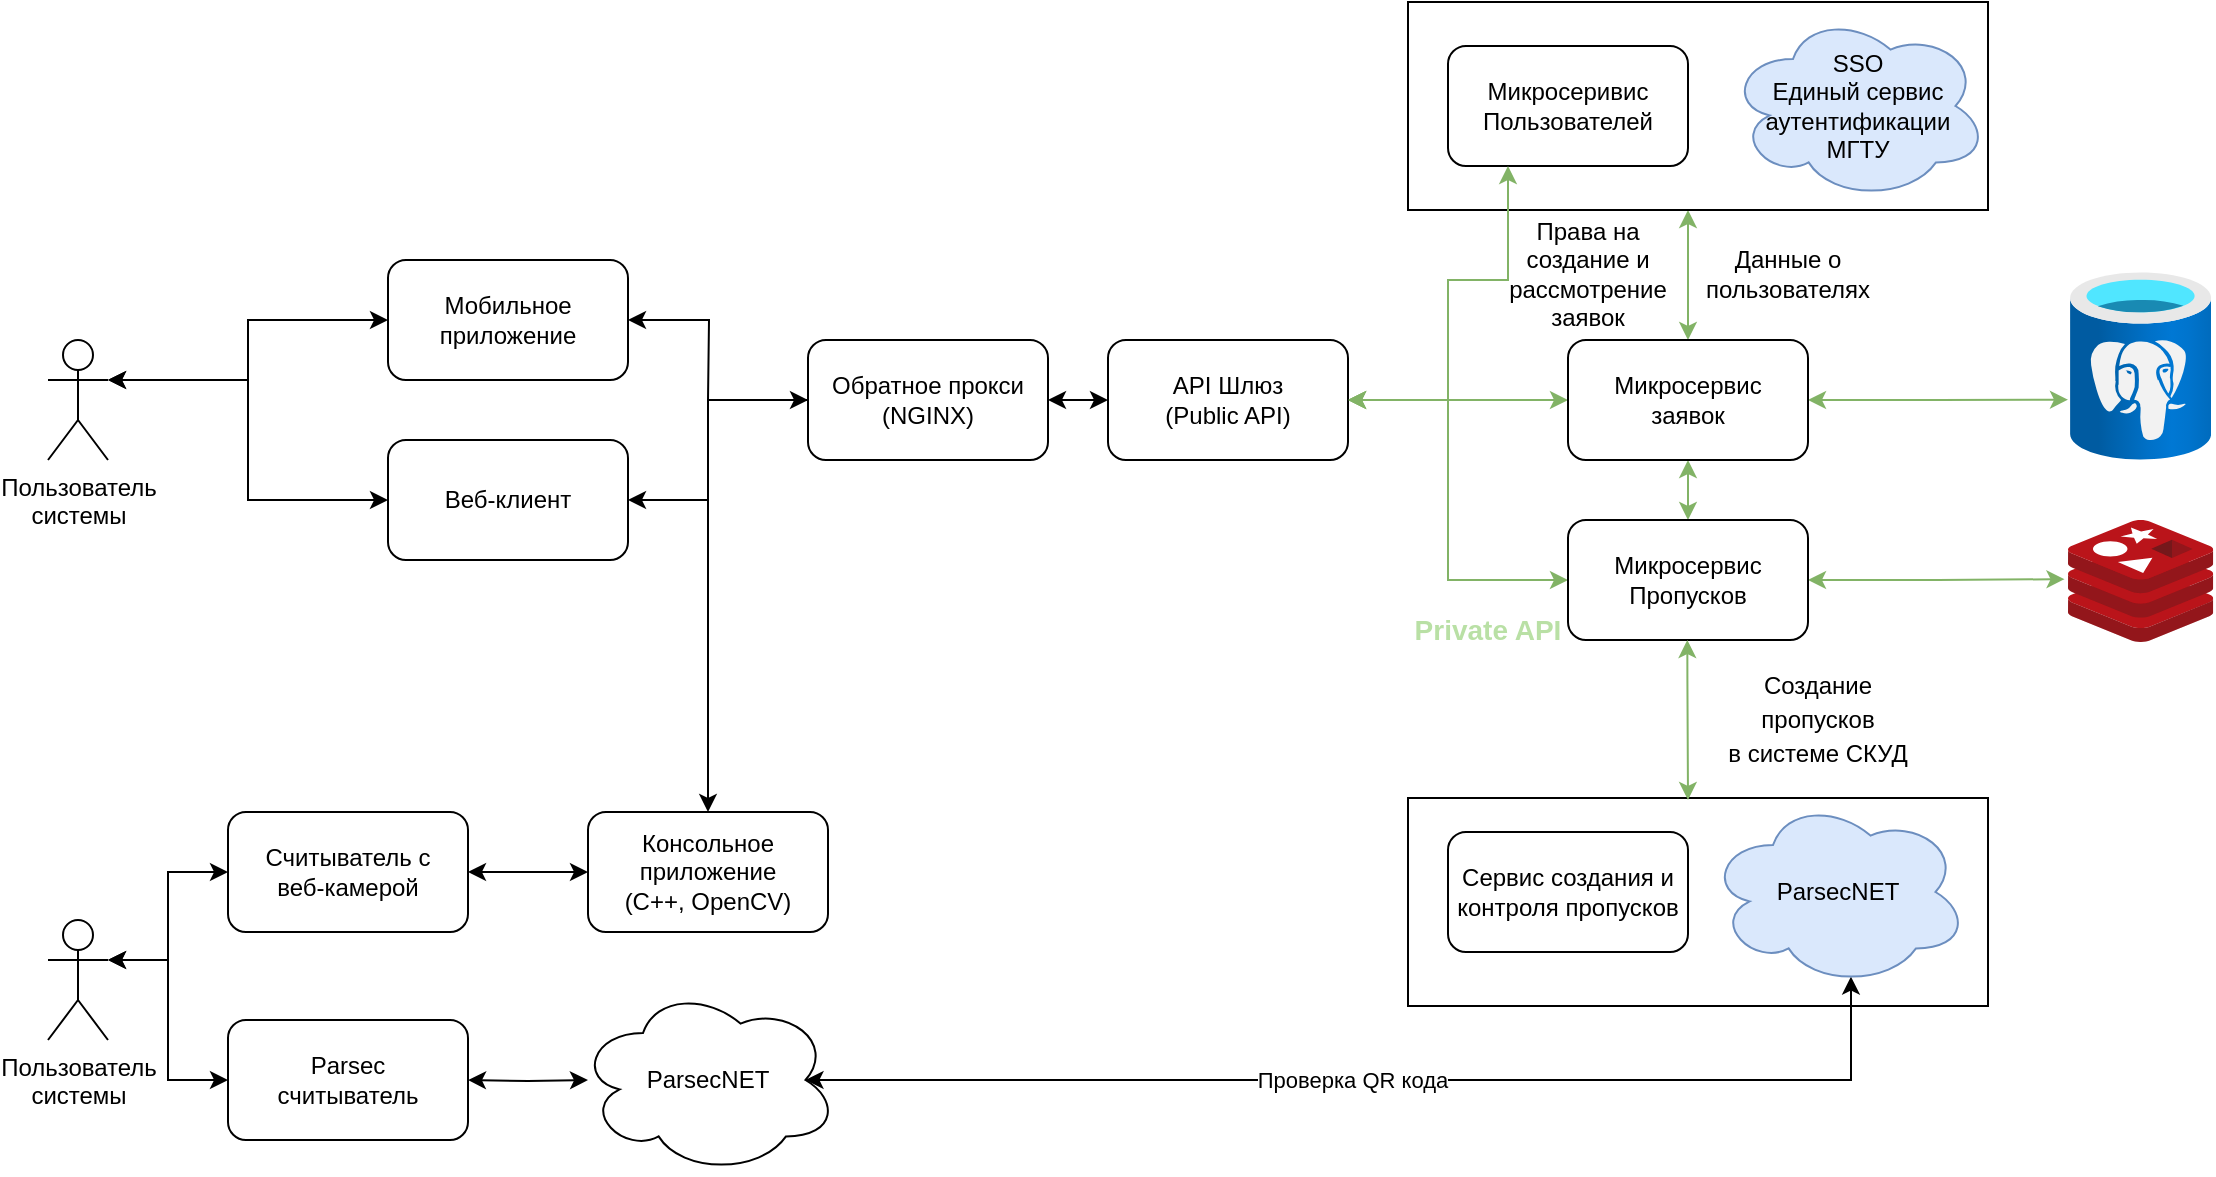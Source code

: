 <mxfile version="17.1.1" type="github">
  <diagram id="SW4DfvEqGbZ3StJW-6-M" name="Page-1">
    <mxGraphModel dx="68" dy="683" grid="1" gridSize="10" guides="1" tooltips="1" connect="1" arrows="1" fold="1" page="1" pageScale="1" pageWidth="1169" pageHeight="827" math="0" shadow="0">
      <root>
        <mxCell id="0" />
        <mxCell id="1" parent="0" />
        <mxCell id="0ASeBLusxYy_lWqm8Vvi-58" value="" style="edgeStyle=orthogonalEdgeStyle;rounded=0;orthogonalLoop=1;jettySize=auto;html=1;fontSize=12;fontColor=#000000;startArrow=classic;startFill=1;endArrow=classic;endFill=1;strokeWidth=1;fillColor=#d5e8d4;strokeColor=#82b366;" edge="1" parent="1" source="0ASeBLusxYy_lWqm8Vvi-57" target="0ASeBLusxYy_lWqm8Vvi-13">
          <mxGeometry relative="1" as="geometry">
            <Array as="points">
              <mxPoint x="2050" y="210" />
              <mxPoint x="2050" y="210" />
            </Array>
          </mxGeometry>
        </mxCell>
        <mxCell id="0ASeBLusxYy_lWqm8Vvi-57" value="" style="rounded=0;whiteSpace=wrap;html=1;fontSize=12;fontColor=#000000;" vertex="1" parent="1">
          <mxGeometry x="1910" y="71" width="290" height="104" as="geometry" />
        </mxCell>
        <mxCell id="0ASeBLusxYy_lWqm8Vvi-54" value="" style="rounded=0;whiteSpace=wrap;html=1;fontSize=12;fontColor=#000000;" vertex="1" parent="1">
          <mxGeometry x="1910" y="469" width="290" height="104" as="geometry" />
        </mxCell>
        <mxCell id="IJb-e8eg-xS6ZChyu8Ve-141" style="edgeStyle=orthogonalEdgeStyle;rounded=0;orthogonalLoop=1;jettySize=auto;html=1;startArrow=classic;startFill=1;strokeWidth=1;entryX=0;entryY=0.5;entryDx=0;entryDy=0;exitX=1;exitY=0.5;exitDx=0;exitDy=0;" parent="1" source="0ASeBLusxYy_lWqm8Vvi-7" target="IJb-e8eg-xS6ZChyu8Ve-163" edge="1">
          <mxGeometry relative="1" as="geometry">
            <mxPoint x="1430.78" y="506" as="targetPoint" />
            <mxPoint x="1390" y="506" as="sourcePoint" />
          </mxGeometry>
        </mxCell>
        <mxCell id="0ASeBLusxYy_lWqm8Vvi-41" style="edgeStyle=orthogonalEdgeStyle;rounded=0;orthogonalLoop=1;jettySize=auto;html=1;exitX=1;exitY=0.5;exitDx=0;exitDy=0;entryX=0;entryY=0.5;entryDx=0;entryDy=0;startArrow=classic;startFill=1;endArrow=classic;endFill=1;strokeWidth=1;fillColor=#d5e8d4;strokeColor=#82b366;" edge="1" parent="1" source="IJb-e8eg-xS6ZChyu8Ve-150" target="0ASeBLusxYy_lWqm8Vvi-13">
          <mxGeometry relative="1" as="geometry" />
        </mxCell>
        <mxCell id="0ASeBLusxYy_lWqm8Vvi-42" style="edgeStyle=orthogonalEdgeStyle;rounded=0;orthogonalLoop=1;jettySize=auto;html=1;exitX=1;exitY=0.5;exitDx=0;exitDy=0;entryX=0;entryY=0.5;entryDx=0;entryDy=0;startArrow=classic;startFill=1;endArrow=classic;endFill=1;strokeWidth=1;fillColor=#d5e8d4;strokeColor=#82b366;" edge="1" parent="1" source="IJb-e8eg-xS6ZChyu8Ve-150" target="0ASeBLusxYy_lWqm8Vvi-14">
          <mxGeometry relative="1" as="geometry">
            <Array as="points">
              <mxPoint x="1930" y="270" />
              <mxPoint x="1930" y="360" />
            </Array>
          </mxGeometry>
        </mxCell>
        <mxCell id="IJb-e8eg-xS6ZChyu8Ve-150" value="API Шлюз&lt;br&gt;(Public API)" style="rounded=1;whiteSpace=wrap;html=1;" parent="1" vertex="1">
          <mxGeometry x="1760" y="240" width="120" height="60" as="geometry" />
        </mxCell>
        <mxCell id="0ASeBLusxYy_lWqm8Vvi-35" style="edgeStyle=orthogonalEdgeStyle;rounded=0;orthogonalLoop=1;jettySize=auto;html=1;exitX=1;exitY=0.5;exitDx=0;exitDy=0;startArrow=classic;startFill=1;strokeWidth=1;endArrow=none;endFill=0;entryX=0;entryY=0.5;entryDx=0;entryDy=0;" edge="1" parent="1" source="IJb-e8eg-xS6ZChyu8Ve-155" target="0ASeBLusxYy_lWqm8Vvi-1">
          <mxGeometry relative="1" as="geometry">
            <mxPoint x="1590" y="270" as="targetPoint" />
            <Array as="points">
              <mxPoint x="1560" y="320" />
              <mxPoint x="1560" y="270" />
            </Array>
          </mxGeometry>
        </mxCell>
        <mxCell id="0ASeBLusxYy_lWqm8Vvi-37" style="edgeStyle=orthogonalEdgeStyle;rounded=0;orthogonalLoop=1;jettySize=auto;html=1;exitX=0;exitY=0.5;exitDx=0;exitDy=0;startArrow=classic;startFill=1;endArrow=classic;endFill=1;strokeWidth=1;entryX=1;entryY=0.333;entryDx=0;entryDy=0;entryPerimeter=0;" edge="1" parent="1" source="IJb-e8eg-xS6ZChyu8Ve-155" target="0ASeBLusxYy_lWqm8Vvi-2">
          <mxGeometry relative="1" as="geometry">
            <mxPoint x="1310" y="320" as="targetPoint" />
          </mxGeometry>
        </mxCell>
        <mxCell id="IJb-e8eg-xS6ZChyu8Ve-155" value="Веб-клиент" style="rounded=1;whiteSpace=wrap;html=1;" parent="1" vertex="1">
          <mxGeometry x="1400" y="290" width="120" height="60" as="geometry" />
        </mxCell>
        <mxCell id="0ASeBLusxYy_lWqm8Vvi-36" style="edgeStyle=orthogonalEdgeStyle;rounded=0;orthogonalLoop=1;jettySize=auto;html=1;exitX=1;exitY=0.5;exitDx=0;exitDy=0;startArrow=classic;startFill=1;endArrow=none;endFill=0;strokeWidth=1;" edge="1" parent="1" source="IJb-e8eg-xS6ZChyu8Ve-157">
          <mxGeometry relative="1" as="geometry">
            <mxPoint x="1560" y="270" as="targetPoint" />
          </mxGeometry>
        </mxCell>
        <mxCell id="IJb-e8eg-xS6ZChyu8Ve-157" value="Мобильное приложение" style="rounded=1;whiteSpace=wrap;html=1;" parent="1" vertex="1">
          <mxGeometry x="1400" y="200" width="120" height="60" as="geometry" />
        </mxCell>
        <mxCell id="IJb-e8eg-xS6ZChyu8Ve-159" value="" style="endArrow=classic;html=1;rounded=0;startArrow=classic;startFill=1;exitX=1;exitY=0.333;exitDx=0;exitDy=0;exitPerimeter=0;" parent="1" source="0ASeBLusxYy_lWqm8Vvi-2" edge="1">
          <mxGeometry width="50" height="50" relative="1" as="geometry">
            <mxPoint x="1310" y="230" as="sourcePoint" />
            <mxPoint x="1400" y="230" as="targetPoint" />
            <Array as="points">
              <mxPoint x="1330" y="260" />
              <mxPoint x="1330" y="230" />
            </Array>
          </mxGeometry>
        </mxCell>
        <mxCell id="0ASeBLusxYy_lWqm8Vvi-53" style="edgeStyle=orthogonalEdgeStyle;rounded=0;orthogonalLoop=1;jettySize=auto;html=1;exitX=0.5;exitY=0;exitDx=0;exitDy=0;entryX=0;entryY=0.5;entryDx=0;entryDy=0;fontSize=12;fontColor=#000000;startArrow=classic;startFill=1;endArrow=classic;endFill=1;strokeWidth=1;" edge="1" parent="1" source="IJb-e8eg-xS6ZChyu8Ve-163" target="0ASeBLusxYy_lWqm8Vvi-1">
          <mxGeometry relative="1" as="geometry">
            <Array as="points">
              <mxPoint x="1560" y="476" />
              <mxPoint x="1560" y="270" />
            </Array>
          </mxGeometry>
        </mxCell>
        <mxCell id="IJb-e8eg-xS6ZChyu8Ve-163" value="Консольное приложение&lt;br&gt;(C++, OpenCV)" style="rounded=1;whiteSpace=wrap;html=1;" parent="1" vertex="1">
          <mxGeometry x="1500.0" y="476" width="120" height="60" as="geometry" />
        </mxCell>
        <mxCell id="0ASeBLusxYy_lWqm8Vvi-33" style="edgeStyle=orthogonalEdgeStyle;rounded=0;orthogonalLoop=1;jettySize=auto;html=1;exitX=1;exitY=0.5;exitDx=0;exitDy=0;startArrow=classic;startFill=1;strokeWidth=1;" edge="1" parent="1" source="0ASeBLusxYy_lWqm8Vvi-1" target="IJb-e8eg-xS6ZChyu8Ve-150">
          <mxGeometry relative="1" as="geometry" />
        </mxCell>
        <mxCell id="0ASeBLusxYy_lWqm8Vvi-1" value="Обратное прокси&lt;br&gt;(NGINX)" style="rounded=1;whiteSpace=wrap;html=1;" vertex="1" parent="1">
          <mxGeometry x="1610" y="240" width="120" height="60" as="geometry" />
        </mxCell>
        <mxCell id="0ASeBLusxYy_lWqm8Vvi-2" value="Пользователь&lt;br&gt;системы" style="shape=umlActor;verticalLabelPosition=bottom;verticalAlign=top;html=1;outlineConnect=0;" vertex="1" parent="1">
          <mxGeometry x="1230" y="240" width="30" height="60" as="geometry" />
        </mxCell>
        <mxCell id="0ASeBLusxYy_lWqm8Vvi-7" value="Считыватель с &lt;br&gt;веб-камерой" style="rounded=1;whiteSpace=wrap;html=1;" vertex="1" parent="1">
          <mxGeometry x="1320.0" y="476" width="120" height="60" as="geometry" />
        </mxCell>
        <mxCell id="0ASeBLusxYy_lWqm8Vvi-8" value="Parsec&lt;br&gt;считыватель" style="rounded=1;whiteSpace=wrap;html=1;" vertex="1" parent="1">
          <mxGeometry x="1320.0" y="580" width="120" height="60" as="geometry" />
        </mxCell>
        <mxCell id="0ASeBLusxYy_lWqm8Vvi-11" value="Микросеривис&lt;br&gt;Пользователей" style="rounded=1;whiteSpace=wrap;html=1;" vertex="1" parent="1">
          <mxGeometry x="1930" y="93" width="120" height="60" as="geometry" />
        </mxCell>
        <mxCell id="0ASeBLusxYy_lWqm8Vvi-63" style="edgeStyle=orthogonalEdgeStyle;rounded=0;orthogonalLoop=1;jettySize=auto;html=1;exitX=0.5;exitY=1;exitDx=0;exitDy=0;entryX=0.5;entryY=0;entryDx=0;entryDy=0;fontSize=12;fontColor=#000000;startArrow=classic;startFill=1;endArrow=classic;endFill=1;strokeWidth=1;fillColor=#d5e8d4;strokeColor=#82b366;" edge="1" parent="1" source="0ASeBLusxYy_lWqm8Vvi-13" target="0ASeBLusxYy_lWqm8Vvi-14">
          <mxGeometry relative="1" as="geometry" />
        </mxCell>
        <mxCell id="0ASeBLusxYy_lWqm8Vvi-64" style="edgeStyle=orthogonalEdgeStyle;rounded=0;orthogonalLoop=1;jettySize=auto;html=1;exitX=1;exitY=0.5;exitDx=0;exitDy=0;fontSize=12;fontColor=#000000;startArrow=classic;startFill=1;endArrow=classic;endFill=1;strokeWidth=1;fillColor=#d5e8d4;strokeColor=#82b366;" edge="1" parent="1" source="0ASeBLusxYy_lWqm8Vvi-13">
          <mxGeometry relative="1" as="geometry">
            <mxPoint x="2240" y="269.857" as="targetPoint" />
          </mxGeometry>
        </mxCell>
        <mxCell id="0ASeBLusxYy_lWqm8Vvi-13" value="Микросервис&lt;br&gt;заявок" style="rounded=1;whiteSpace=wrap;html=1;" vertex="1" parent="1">
          <mxGeometry x="1990" y="240" width="120" height="60" as="geometry" />
        </mxCell>
        <mxCell id="0ASeBLusxYy_lWqm8Vvi-65" style="edgeStyle=orthogonalEdgeStyle;rounded=0;orthogonalLoop=1;jettySize=auto;html=1;exitX=1;exitY=0.5;exitDx=0;exitDy=0;entryX=-0.024;entryY=0.485;entryDx=0;entryDy=0;entryPerimeter=0;fontSize=12;fontColor=#000000;startArrow=classic;startFill=1;endArrow=classic;endFill=1;strokeWidth=1;fillColor=#d5e8d4;strokeColor=#82b366;" edge="1" parent="1" source="0ASeBLusxYy_lWqm8Vvi-14" target="0ASeBLusxYy_lWqm8Vvi-31">
          <mxGeometry relative="1" as="geometry" />
        </mxCell>
        <mxCell id="0ASeBLusxYy_lWqm8Vvi-14" value="Микросервис&lt;br&gt;Пропусков" style="rounded=1;whiteSpace=wrap;html=1;" vertex="1" parent="1">
          <mxGeometry x="1990" y="330" width="120" height="60" as="geometry" />
        </mxCell>
        <mxCell id="0ASeBLusxYy_lWqm8Vvi-15" value="Сервис создания и контроля пропусков" style="rounded=1;whiteSpace=wrap;html=1;" vertex="1" parent="1">
          <mxGeometry x="1930" y="486" width="120" height="60" as="geometry" />
        </mxCell>
        <mxCell id="0ASeBLusxYy_lWqm8Vvi-24" style="edgeStyle=orthogonalEdgeStyle;rounded=0;orthogonalLoop=1;jettySize=auto;html=1;exitX=0.875;exitY=0.5;exitDx=0;exitDy=0;exitPerimeter=0;entryX=0.55;entryY=0.95;entryDx=0;entryDy=0;entryPerimeter=0;startArrow=classic;startFill=1;strokeWidth=1;" edge="1" parent="1" source="0ASeBLusxYy_lWqm8Vvi-21" target="0ASeBLusxYy_lWqm8Vvi-23">
          <mxGeometry relative="1" as="geometry">
            <Array as="points">
              <mxPoint x="2132" y="610" />
            </Array>
          </mxGeometry>
        </mxCell>
        <mxCell id="0ASeBLusxYy_lWqm8Vvi-25" value="Проверка QR кода" style="edgeLabel;html=1;align=center;verticalAlign=middle;resizable=0;points=[];" vertex="1" connectable="0" parent="0ASeBLusxYy_lWqm8Vvi-24">
          <mxGeometry x="-0.426" y="-1" relative="1" as="geometry">
            <mxPoint x="108" y="-1" as="offset" />
          </mxGeometry>
        </mxCell>
        <mxCell id="0ASeBLusxYy_lWqm8Vvi-46" value="" style="edgeStyle=orthogonalEdgeStyle;rounded=0;orthogonalLoop=1;jettySize=auto;html=1;fontSize=14;fontColor=#B9E0A5;startArrow=classic;startFill=1;endArrow=classic;endFill=1;strokeWidth=1;" edge="1" parent="1" target="0ASeBLusxYy_lWqm8Vvi-8">
          <mxGeometry relative="1" as="geometry">
            <mxPoint x="1500" y="610" as="sourcePoint" />
          </mxGeometry>
        </mxCell>
        <mxCell id="0ASeBLusxYy_lWqm8Vvi-21" value="&lt;span&gt;ParsecNET&lt;/span&gt;" style="ellipse;shape=cloud;whiteSpace=wrap;html=1;" vertex="1" parent="1">
          <mxGeometry x="1495" y="563" width="130" height="94" as="geometry" />
        </mxCell>
        <mxCell id="0ASeBLusxYy_lWqm8Vvi-23" value="ParsecNET" style="ellipse;shape=cloud;whiteSpace=wrap;html=1;fillColor=#dae8fc;strokeColor=#6c8ebf;" vertex="1" parent="1">
          <mxGeometry x="2060" y="469" width="130" height="94" as="geometry" />
        </mxCell>
        <mxCell id="0ASeBLusxYy_lWqm8Vvi-30" value="" style="aspect=fixed;html=1;points=[];align=center;image;fontSize=12;image=img/lib/azure2/databases/Azure_Database_PostgreSQL_Server.svg;" vertex="1" parent="1">
          <mxGeometry x="2241.06" y="206" width="70.5" height="94" as="geometry" />
        </mxCell>
        <mxCell id="0ASeBLusxYy_lWqm8Vvi-31" value="" style="sketch=0;aspect=fixed;html=1;points=[];align=center;image;fontSize=12;image=img/lib/mscae/Cache_Redis_Product.svg;" vertex="1" parent="1">
          <mxGeometry x="2240" y="330" width="72.62" height="61" as="geometry" />
        </mxCell>
        <mxCell id="0ASeBLusxYy_lWqm8Vvi-45" value="&lt;b&gt;&lt;font style=&quot;font-size: 14px&quot; color=&quot;#b9e0a5&quot;&gt;Private API&lt;/font&gt;&lt;/b&gt;" style="text;html=1;strokeColor=none;fillColor=none;align=center;verticalAlign=middle;whiteSpace=wrap;rounded=0;" vertex="1" parent="1">
          <mxGeometry x="1910" y="370" width="80" height="30" as="geometry" />
        </mxCell>
        <mxCell id="0ASeBLusxYy_lWqm8Vvi-49" style="edgeStyle=orthogonalEdgeStyle;rounded=0;orthogonalLoop=1;jettySize=auto;html=1;startArrow=classic;startFill=1;endArrow=classic;endFill=1;strokeWidth=1;fillColor=#d5e8d4;strokeColor=#82b366;" edge="1" parent="1">
          <mxGeometry relative="1" as="geometry">
            <mxPoint x="2049.66" y="390" as="sourcePoint" />
            <mxPoint x="2050" y="470" as="targetPoint" />
            <Array as="points">
              <mxPoint x="2050" y="410" />
              <mxPoint x="2050" y="410" />
            </Array>
          </mxGeometry>
        </mxCell>
        <mxCell id="0ASeBLusxYy_lWqm8Vvi-50" value="&lt;font color=&quot;#000000&quot; style=&quot;font-size: 12px&quot;&gt;Создание пропусков&lt;br&gt;в системе СКУД&lt;br&gt;&lt;/font&gt;" style="text;html=1;strokeColor=none;fillColor=none;align=center;verticalAlign=middle;whiteSpace=wrap;rounded=0;fontSize=14;fontColor=#B9E0A5;" vertex="1" parent="1">
          <mxGeometry x="2060" y="414" width="110" height="30" as="geometry" />
        </mxCell>
        <mxCell id="0ASeBLusxYy_lWqm8Vvi-55" value="SSO&lt;br&gt;Единый сервис аутентификации&lt;br&gt;МГТУ" style="ellipse;shape=cloud;whiteSpace=wrap;html=1;fillColor=#dae8fc;strokeColor=#6c8ebf;" vertex="1" parent="1">
          <mxGeometry x="2070" y="76" width="130" height="94" as="geometry" />
        </mxCell>
        <mxCell id="0ASeBLusxYy_lWqm8Vvi-59" style="edgeStyle=orthogonalEdgeStyle;rounded=0;orthogonalLoop=1;jettySize=auto;html=1;exitX=1;exitY=0.5;exitDx=0;exitDy=0;startArrow=classic;startFill=1;endArrow=classic;endFill=1;strokeWidth=1;fillColor=#d5e8d4;strokeColor=#82b366;" edge="1" parent="1" source="IJb-e8eg-xS6ZChyu8Ve-150">
          <mxGeometry relative="1" as="geometry">
            <mxPoint x="1890" y="280" as="sourcePoint" />
            <mxPoint x="1960" y="153" as="targetPoint" />
            <Array as="points">
              <mxPoint x="1930" y="270" />
              <mxPoint x="1930" y="210" />
              <mxPoint x="1960" y="210" />
              <mxPoint x="1960" y="153" />
            </Array>
          </mxGeometry>
        </mxCell>
        <mxCell id="0ASeBLusxYy_lWqm8Vvi-60" value="Данные о пользователях" style="text;html=1;strokeColor=none;fillColor=none;align=center;verticalAlign=middle;whiteSpace=wrap;rounded=0;fontSize=12;fontColor=#000000;" vertex="1" parent="1">
          <mxGeometry x="2070" y="192" width="60" height="30" as="geometry" />
        </mxCell>
        <mxCell id="0ASeBLusxYy_lWqm8Vvi-61" value="Права на создание и рассмотрение заявок" style="text;html=1;strokeColor=none;fillColor=none;align=center;verticalAlign=middle;whiteSpace=wrap;rounded=0;fontSize=12;fontColor=#000000;" vertex="1" parent="1">
          <mxGeometry x="1970" y="192" width="60" height="30" as="geometry" />
        </mxCell>
        <mxCell id="0ASeBLusxYy_lWqm8Vvi-69" style="edgeStyle=orthogonalEdgeStyle;rounded=0;orthogonalLoop=1;jettySize=auto;html=1;exitX=1;exitY=0.333;exitDx=0;exitDy=0;exitPerimeter=0;entryX=0;entryY=0.5;entryDx=0;entryDy=0;fontSize=12;fontColor=#000000;startArrow=classic;startFill=1;endArrow=classic;endFill=1;strokeWidth=1;" edge="1" parent="1" source="0ASeBLusxYy_lWqm8Vvi-68" target="0ASeBLusxYy_lWqm8Vvi-7">
          <mxGeometry relative="1" as="geometry" />
        </mxCell>
        <mxCell id="0ASeBLusxYy_lWqm8Vvi-70" style="edgeStyle=orthogonalEdgeStyle;rounded=0;orthogonalLoop=1;jettySize=auto;html=1;exitX=1;exitY=0.333;exitDx=0;exitDy=0;exitPerimeter=0;entryX=0;entryY=0.5;entryDx=0;entryDy=0;fontSize=12;fontColor=#000000;startArrow=classic;startFill=1;endArrow=classic;endFill=1;strokeWidth=1;" edge="1" parent="1" source="0ASeBLusxYy_lWqm8Vvi-68" target="0ASeBLusxYy_lWqm8Vvi-8">
          <mxGeometry relative="1" as="geometry" />
        </mxCell>
        <mxCell id="0ASeBLusxYy_lWqm8Vvi-68" value="Пользователь&lt;br&gt;системы" style="shape=umlActor;verticalLabelPosition=bottom;verticalAlign=top;html=1;outlineConnect=0;" vertex="1" parent="1">
          <mxGeometry x="1230" y="530" width="30" height="60" as="geometry" />
        </mxCell>
      </root>
    </mxGraphModel>
  </diagram>
</mxfile>
